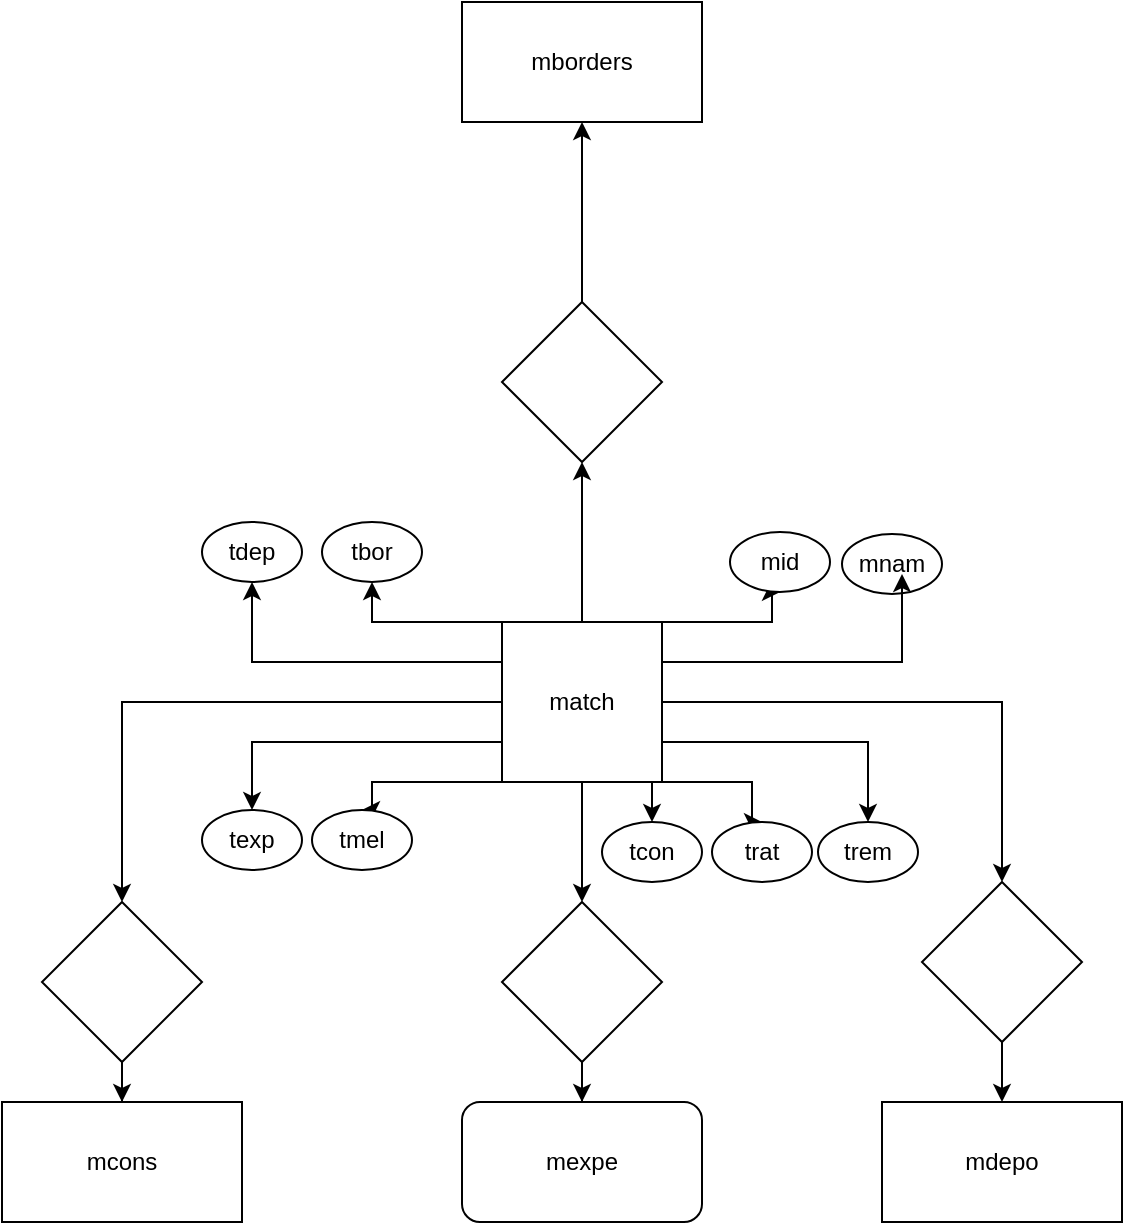 <mxfile version="22.1.3" type="device">
  <diagram name="Page-1" id="eEIRysz6c0_ty_cyWSry">
    <mxGraphModel dx="1046" dy="615" grid="1" gridSize="10" guides="1" tooltips="1" connect="1" arrows="1" fold="1" page="1" pageScale="1" pageWidth="850" pageHeight="1100" math="0" shadow="0">
      <root>
        <mxCell id="0" />
        <mxCell id="1" parent="0" />
        <mxCell id="1E4B5FlA0SBtE3Ibjyd2-9" value="" style="edgeStyle=orthogonalEdgeStyle;rounded=0;orthogonalLoop=1;jettySize=auto;html=1;" edge="1" parent="1" source="1E4B5FlA0SBtE3Ibjyd2-5" target="1E4B5FlA0SBtE3Ibjyd2-8">
          <mxGeometry relative="1" as="geometry" />
        </mxCell>
        <mxCell id="1E4B5FlA0SBtE3Ibjyd2-11" value="" style="edgeStyle=orthogonalEdgeStyle;rounded=0;orthogonalLoop=1;jettySize=auto;html=1;" edge="1" parent="1" source="1E4B5FlA0SBtE3Ibjyd2-5" target="1E4B5FlA0SBtE3Ibjyd2-10">
          <mxGeometry relative="1" as="geometry" />
        </mxCell>
        <mxCell id="1E4B5FlA0SBtE3Ibjyd2-13" value="" style="edgeStyle=orthogonalEdgeStyle;rounded=0;orthogonalLoop=1;jettySize=auto;html=1;" edge="1" parent="1" source="1E4B5FlA0SBtE3Ibjyd2-5" target="1E4B5FlA0SBtE3Ibjyd2-12">
          <mxGeometry relative="1" as="geometry" />
        </mxCell>
        <mxCell id="1E4B5FlA0SBtE3Ibjyd2-15" value="" style="edgeStyle=orthogonalEdgeStyle;rounded=0;orthogonalLoop=1;jettySize=auto;html=1;" edge="1" parent="1" source="1E4B5FlA0SBtE3Ibjyd2-5" target="1E4B5FlA0SBtE3Ibjyd2-14">
          <mxGeometry relative="1" as="geometry" />
        </mxCell>
        <mxCell id="1E4B5FlA0SBtE3Ibjyd2-26" style="edgeStyle=orthogonalEdgeStyle;rounded=0;orthogonalLoop=1;jettySize=auto;html=1;exitX=1;exitY=0;exitDx=0;exitDy=0;entryX=0.5;entryY=1;entryDx=0;entryDy=0;" edge="1" parent="1" source="1E4B5FlA0SBtE3Ibjyd2-5" target="1E4B5FlA0SBtE3Ibjyd2-25">
          <mxGeometry relative="1" as="geometry">
            <Array as="points">
              <mxPoint x="505" y="560" />
            </Array>
          </mxGeometry>
        </mxCell>
        <mxCell id="1E4B5FlA0SBtE3Ibjyd2-35" style="edgeStyle=orthogonalEdgeStyle;rounded=0;orthogonalLoop=1;jettySize=auto;html=1;exitX=0;exitY=0;exitDx=0;exitDy=0;entryX=0.5;entryY=1;entryDx=0;entryDy=0;" edge="1" parent="1" source="1E4B5FlA0SBtE3Ibjyd2-5" target="1E4B5FlA0SBtE3Ibjyd2-32">
          <mxGeometry relative="1" as="geometry">
            <Array as="points">
              <mxPoint x="305" y="560" />
            </Array>
          </mxGeometry>
        </mxCell>
        <mxCell id="1E4B5FlA0SBtE3Ibjyd2-37" style="edgeStyle=orthogonalEdgeStyle;rounded=0;orthogonalLoop=1;jettySize=auto;html=1;exitX=0;exitY=0.25;exitDx=0;exitDy=0;" edge="1" parent="1" source="1E4B5FlA0SBtE3Ibjyd2-5" target="1E4B5FlA0SBtE3Ibjyd2-36">
          <mxGeometry relative="1" as="geometry" />
        </mxCell>
        <mxCell id="1E4B5FlA0SBtE3Ibjyd2-42" style="edgeStyle=orthogonalEdgeStyle;rounded=0;orthogonalLoop=1;jettySize=auto;html=1;exitX=1;exitY=0.75;exitDx=0;exitDy=0;entryX=0.5;entryY=0;entryDx=0;entryDy=0;" edge="1" parent="1" source="1E4B5FlA0SBtE3Ibjyd2-5" target="1E4B5FlA0SBtE3Ibjyd2-38">
          <mxGeometry relative="1" as="geometry" />
        </mxCell>
        <mxCell id="1E4B5FlA0SBtE3Ibjyd2-43" style="edgeStyle=orthogonalEdgeStyle;rounded=0;orthogonalLoop=1;jettySize=auto;html=1;exitX=1;exitY=1;exitDx=0;exitDy=0;entryX=0.5;entryY=0;entryDx=0;entryDy=0;" edge="1" parent="1" source="1E4B5FlA0SBtE3Ibjyd2-5" target="1E4B5FlA0SBtE3Ibjyd2-39">
          <mxGeometry relative="1" as="geometry">
            <Array as="points">
              <mxPoint x="495" y="640" />
            </Array>
          </mxGeometry>
        </mxCell>
        <mxCell id="1E4B5FlA0SBtE3Ibjyd2-44" style="edgeStyle=orthogonalEdgeStyle;rounded=0;orthogonalLoop=1;jettySize=auto;html=1;exitX=0;exitY=1;exitDx=0;exitDy=0;entryX=0.5;entryY=0;entryDx=0;entryDy=0;" edge="1" parent="1" source="1E4B5FlA0SBtE3Ibjyd2-5" target="1E4B5FlA0SBtE3Ibjyd2-40">
          <mxGeometry relative="1" as="geometry">
            <Array as="points">
              <mxPoint x="305" y="640" />
            </Array>
          </mxGeometry>
        </mxCell>
        <mxCell id="1E4B5FlA0SBtE3Ibjyd2-45" style="edgeStyle=orthogonalEdgeStyle;rounded=0;orthogonalLoop=1;jettySize=auto;html=1;exitX=0;exitY=0.75;exitDx=0;exitDy=0;entryX=0.5;entryY=0;entryDx=0;entryDy=0;" edge="1" parent="1" source="1E4B5FlA0SBtE3Ibjyd2-5" target="1E4B5FlA0SBtE3Ibjyd2-41">
          <mxGeometry relative="1" as="geometry" />
        </mxCell>
        <mxCell id="1E4B5FlA0SBtE3Ibjyd2-49" style="edgeStyle=orthogonalEdgeStyle;rounded=0;orthogonalLoop=1;jettySize=auto;html=1;exitX=0.75;exitY=1;exitDx=0;exitDy=0;entryX=0.5;entryY=0;entryDx=0;entryDy=0;" edge="1" parent="1" source="1E4B5FlA0SBtE3Ibjyd2-5" target="1E4B5FlA0SBtE3Ibjyd2-48">
          <mxGeometry relative="1" as="geometry" />
        </mxCell>
        <mxCell id="1E4B5FlA0SBtE3Ibjyd2-5" value="match" style="whiteSpace=wrap;html=1;aspect=fixed;" vertex="1" parent="1">
          <mxGeometry x="370" y="560" width="80" height="80" as="geometry" />
        </mxCell>
        <mxCell id="1E4B5FlA0SBtE3Ibjyd2-17" value="" style="edgeStyle=orthogonalEdgeStyle;rounded=0;orthogonalLoop=1;jettySize=auto;html=1;" edge="1" parent="1" source="1E4B5FlA0SBtE3Ibjyd2-8" target="1E4B5FlA0SBtE3Ibjyd2-16">
          <mxGeometry relative="1" as="geometry" />
        </mxCell>
        <mxCell id="1E4B5FlA0SBtE3Ibjyd2-8" value="" style="rhombus;whiteSpace=wrap;html=1;" vertex="1" parent="1">
          <mxGeometry x="580" y="690" width="80" height="80" as="geometry" />
        </mxCell>
        <mxCell id="1E4B5FlA0SBtE3Ibjyd2-21" value="" style="edgeStyle=orthogonalEdgeStyle;rounded=0;orthogonalLoop=1;jettySize=auto;html=1;" edge="1" parent="1" source="1E4B5FlA0SBtE3Ibjyd2-10" target="1E4B5FlA0SBtE3Ibjyd2-20">
          <mxGeometry relative="1" as="geometry" />
        </mxCell>
        <mxCell id="1E4B5FlA0SBtE3Ibjyd2-10" value="" style="rhombus;whiteSpace=wrap;html=1;" vertex="1" parent="1">
          <mxGeometry x="140" y="700" width="80" height="80" as="geometry" />
        </mxCell>
        <mxCell id="1E4B5FlA0SBtE3Ibjyd2-24" value="" style="edgeStyle=orthogonalEdgeStyle;rounded=0;orthogonalLoop=1;jettySize=auto;html=1;" edge="1" parent="1" source="1E4B5FlA0SBtE3Ibjyd2-12" target="1E4B5FlA0SBtE3Ibjyd2-23">
          <mxGeometry relative="1" as="geometry" />
        </mxCell>
        <mxCell id="1E4B5FlA0SBtE3Ibjyd2-12" value="" style="rhombus;whiteSpace=wrap;html=1;" vertex="1" parent="1">
          <mxGeometry x="370" y="400" width="80" height="80" as="geometry" />
        </mxCell>
        <mxCell id="1E4B5FlA0SBtE3Ibjyd2-19" value="" style="edgeStyle=orthogonalEdgeStyle;rounded=0;orthogonalLoop=1;jettySize=auto;html=1;" edge="1" parent="1" source="1E4B5FlA0SBtE3Ibjyd2-14" target="1E4B5FlA0SBtE3Ibjyd2-18">
          <mxGeometry relative="1" as="geometry" />
        </mxCell>
        <mxCell id="1E4B5FlA0SBtE3Ibjyd2-14" value="" style="rhombus;whiteSpace=wrap;html=1;" vertex="1" parent="1">
          <mxGeometry x="370" y="700" width="80" height="80" as="geometry" />
        </mxCell>
        <mxCell id="1E4B5FlA0SBtE3Ibjyd2-16" value="mdepo" style="whiteSpace=wrap;html=1;" vertex="1" parent="1">
          <mxGeometry x="560" y="800" width="120" height="60" as="geometry" />
        </mxCell>
        <mxCell id="1E4B5FlA0SBtE3Ibjyd2-18" value="mexpe" style="rounded=1;whiteSpace=wrap;html=1;" vertex="1" parent="1">
          <mxGeometry x="350" y="800" width="120" height="60" as="geometry" />
        </mxCell>
        <mxCell id="1E4B5FlA0SBtE3Ibjyd2-20" value="mcons" style="whiteSpace=wrap;html=1;" vertex="1" parent="1">
          <mxGeometry x="120" y="800" width="120" height="60" as="geometry" />
        </mxCell>
        <mxCell id="1E4B5FlA0SBtE3Ibjyd2-23" value="mborders" style="whiteSpace=wrap;html=1;" vertex="1" parent="1">
          <mxGeometry x="350" y="250" width="120" height="60" as="geometry" />
        </mxCell>
        <mxCell id="1E4B5FlA0SBtE3Ibjyd2-25" value="mid" style="ellipse;whiteSpace=wrap;html=1;" vertex="1" parent="1">
          <mxGeometry x="484" y="515" width="50" height="30" as="geometry" />
        </mxCell>
        <mxCell id="1E4B5FlA0SBtE3Ibjyd2-29" value="mnam" style="ellipse;whiteSpace=wrap;html=1;" vertex="1" parent="1">
          <mxGeometry x="540" y="516" width="50" height="30" as="geometry" />
        </mxCell>
        <mxCell id="1E4B5FlA0SBtE3Ibjyd2-31" style="edgeStyle=orthogonalEdgeStyle;rounded=0;orthogonalLoop=1;jettySize=auto;html=1;exitX=1;exitY=0.25;exitDx=0;exitDy=0;entryX=0.6;entryY=0.667;entryDx=0;entryDy=0;entryPerimeter=0;" edge="1" parent="1" source="1E4B5FlA0SBtE3Ibjyd2-5" target="1E4B5FlA0SBtE3Ibjyd2-29">
          <mxGeometry relative="1" as="geometry" />
        </mxCell>
        <mxCell id="1E4B5FlA0SBtE3Ibjyd2-32" value="tbor" style="ellipse;whiteSpace=wrap;html=1;" vertex="1" parent="1">
          <mxGeometry x="280" y="510" width="50" height="30" as="geometry" />
        </mxCell>
        <mxCell id="1E4B5FlA0SBtE3Ibjyd2-36" value="tdep" style="ellipse;whiteSpace=wrap;html=1;" vertex="1" parent="1">
          <mxGeometry x="220" y="510" width="50" height="30" as="geometry" />
        </mxCell>
        <mxCell id="1E4B5FlA0SBtE3Ibjyd2-38" value="trem" style="ellipse;whiteSpace=wrap;html=1;" vertex="1" parent="1">
          <mxGeometry x="528" y="660" width="50" height="30" as="geometry" />
        </mxCell>
        <mxCell id="1E4B5FlA0SBtE3Ibjyd2-39" value="trat" style="ellipse;whiteSpace=wrap;html=1;" vertex="1" parent="1">
          <mxGeometry x="475" y="660" width="50" height="30" as="geometry" />
        </mxCell>
        <mxCell id="1E4B5FlA0SBtE3Ibjyd2-40" value="tmel" style="ellipse;whiteSpace=wrap;html=1;" vertex="1" parent="1">
          <mxGeometry x="275" y="654" width="50" height="30" as="geometry" />
        </mxCell>
        <mxCell id="1E4B5FlA0SBtE3Ibjyd2-41" value="texp" style="ellipse;whiteSpace=wrap;html=1;" vertex="1" parent="1">
          <mxGeometry x="220" y="654" width="50" height="30" as="geometry" />
        </mxCell>
        <mxCell id="1E4B5FlA0SBtE3Ibjyd2-46" style="edgeStyle=orthogonalEdgeStyle;rounded=0;orthogonalLoop=1;jettySize=auto;html=1;exitX=0.5;exitY=1;exitDx=0;exitDy=0;" edge="1" parent="1" source="1E4B5FlA0SBtE3Ibjyd2-32" target="1E4B5FlA0SBtE3Ibjyd2-32">
          <mxGeometry relative="1" as="geometry" />
        </mxCell>
        <mxCell id="1E4B5FlA0SBtE3Ibjyd2-48" value="tcon" style="ellipse;whiteSpace=wrap;html=1;" vertex="1" parent="1">
          <mxGeometry x="420" y="660" width="50" height="30" as="geometry" />
        </mxCell>
      </root>
    </mxGraphModel>
  </diagram>
</mxfile>
